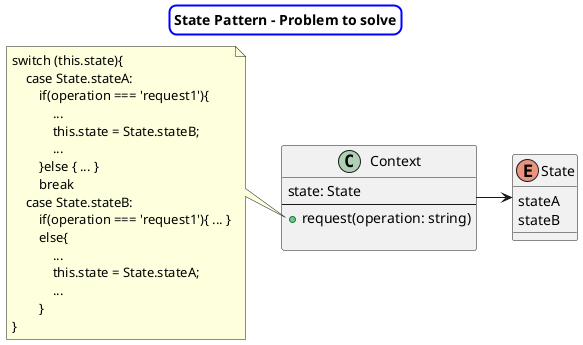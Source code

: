 @startuml

skinparam titleBorderRoundCorner 15
skinparam titleBorderThickness 2
skinparam titleBorderColor blue

title State Pattern - Problem to solve

enum State {
    stateA
    stateB
}
class Context {
    state: State
    --
    + request(operation: string)

}

note left of Context::request
        switch (this.state){
            case State.stateA:
                if(operation === 'request1'){
                    ...
                    this.state = State.stateB;
                    ...
                }else { ... }
                break
            case State.stateB:
                if(operation === 'request1'){ ... }
                else{
                    ...
                    this.state = State.stateA;
                    ...
                }
        }
end note

Context -> State

@enduml